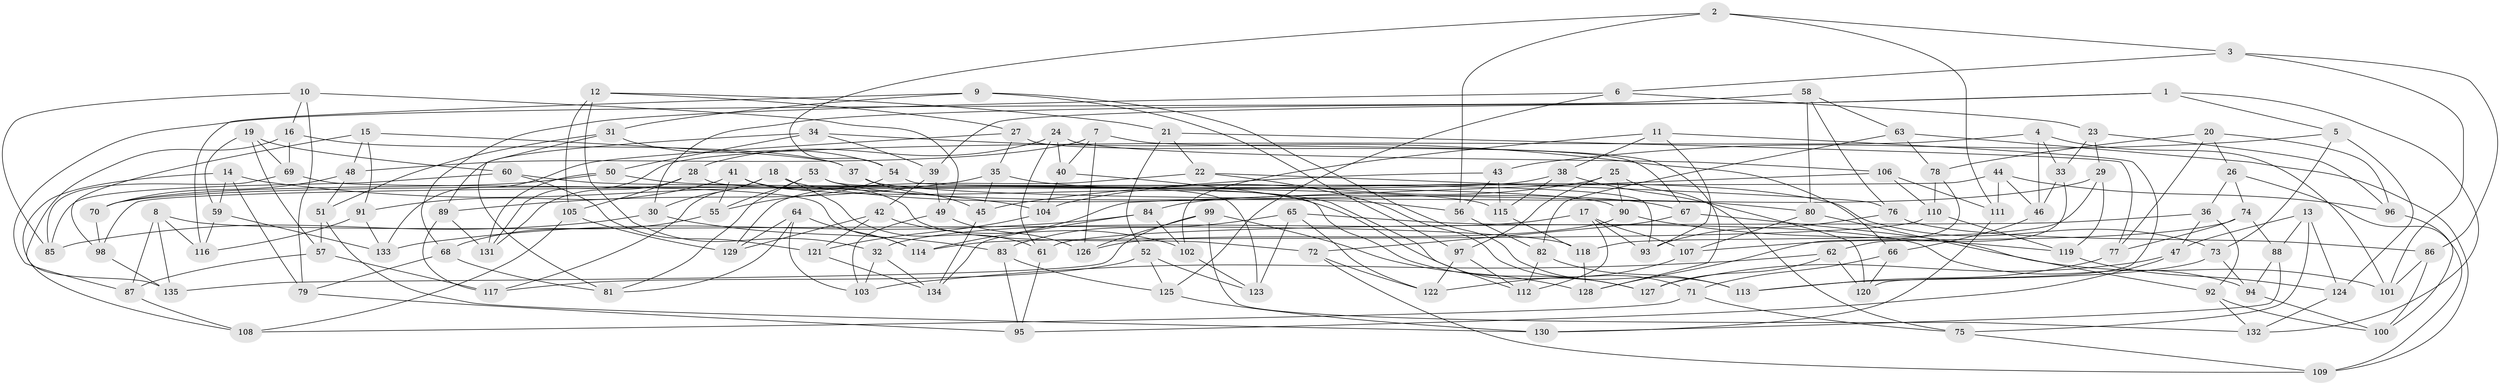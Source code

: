 // coarse degree distribution, {7: 0.09259259259259259, 6: 0.16666666666666666, 10: 0.05555555555555555, 15: 0.018518518518518517, 8: 0.14814814814814814, 16: 0.018518518518518517, 9: 0.05555555555555555, 12: 0.037037037037037035, 5: 0.05555555555555555, 4: 0.3148148148148148, 3: 0.037037037037037035}
// Generated by graph-tools (version 1.1) at 2025/20/03/04/25 18:20:45]
// undirected, 135 vertices, 270 edges
graph export_dot {
graph [start="1"]
  node [color=gray90,style=filled];
  1;
  2;
  3;
  4;
  5;
  6;
  7;
  8;
  9;
  10;
  11;
  12;
  13;
  14;
  15;
  16;
  17;
  18;
  19;
  20;
  21;
  22;
  23;
  24;
  25;
  26;
  27;
  28;
  29;
  30;
  31;
  32;
  33;
  34;
  35;
  36;
  37;
  38;
  39;
  40;
  41;
  42;
  43;
  44;
  45;
  46;
  47;
  48;
  49;
  50;
  51;
  52;
  53;
  54;
  55;
  56;
  57;
  58;
  59;
  60;
  61;
  62;
  63;
  64;
  65;
  66;
  67;
  68;
  69;
  70;
  71;
  72;
  73;
  74;
  75;
  76;
  77;
  78;
  79;
  80;
  81;
  82;
  83;
  84;
  85;
  86;
  87;
  88;
  89;
  90;
  91;
  92;
  93;
  94;
  95;
  96;
  97;
  98;
  99;
  100;
  101;
  102;
  103;
  104;
  105;
  106;
  107;
  108;
  109;
  110;
  111;
  112;
  113;
  114;
  115;
  116;
  117;
  118;
  119;
  120;
  121;
  122;
  123;
  124;
  125;
  126;
  127;
  128;
  129;
  130;
  131;
  132;
  133;
  134;
  135;
  1 -- 30;
  1 -- 39;
  1 -- 132;
  1 -- 5;
  2 -- 54;
  2 -- 111;
  2 -- 56;
  2 -- 3;
  3 -- 101;
  3 -- 86;
  3 -- 6;
  4 -- 46;
  4 -- 131;
  4 -- 101;
  4 -- 33;
  5 -- 43;
  5 -- 124;
  5 -- 73;
  6 -- 68;
  6 -- 23;
  6 -- 125;
  7 -- 128;
  7 -- 40;
  7 -- 48;
  7 -- 126;
  8 -- 116;
  8 -- 135;
  8 -- 118;
  8 -- 87;
  9 -- 97;
  9 -- 116;
  9 -- 113;
  9 -- 31;
  10 -- 49;
  10 -- 85;
  10 -- 16;
  10 -- 79;
  11 -- 102;
  11 -- 120;
  11 -- 38;
  11 -- 93;
  12 -- 32;
  12 -- 105;
  12 -- 27;
  12 -- 21;
  13 -- 88;
  13 -- 47;
  13 -- 124;
  13 -- 75;
  14 -- 59;
  14 -- 104;
  14 -- 79;
  14 -- 108;
  15 -- 98;
  15 -- 48;
  15 -- 37;
  15 -- 91;
  16 -- 135;
  16 -- 37;
  16 -- 69;
  17 -- 93;
  17 -- 32;
  17 -- 112;
  17 -- 107;
  18 -- 61;
  18 -- 67;
  18 -- 30;
  18 -- 117;
  19 -- 59;
  19 -- 69;
  19 -- 57;
  19 -- 60;
  20 -- 77;
  20 -- 26;
  20 -- 78;
  20 -- 96;
  21 -- 22;
  21 -- 77;
  21 -- 52;
  22 -- 71;
  22 -- 129;
  22 -- 76;
  23 -- 33;
  23 -- 29;
  23 -- 96;
  24 -- 106;
  24 -- 61;
  24 -- 40;
  24 -- 28;
  25 -- 97;
  25 -- 90;
  25 -- 104;
  25 -- 75;
  26 -- 36;
  26 -- 109;
  26 -- 74;
  27 -- 35;
  27 -- 133;
  27 -- 67;
  28 -- 127;
  28 -- 105;
  28 -- 131;
  29 -- 118;
  29 -- 119;
  29 -- 84;
  30 -- 85;
  30 -- 83;
  31 -- 81;
  31 -- 51;
  31 -- 54;
  32 -- 103;
  32 -- 134;
  33 -- 62;
  33 -- 46;
  34 -- 50;
  34 -- 39;
  34 -- 66;
  34 -- 89;
  35 -- 89;
  35 -- 45;
  35 -- 73;
  36 -- 61;
  36 -- 92;
  36 -- 47;
  37 -- 80;
  37 -- 45;
  38 -- 70;
  38 -- 115;
  38 -- 120;
  39 -- 42;
  39 -- 49;
  40 -- 112;
  40 -- 104;
  41 -- 55;
  41 -- 127;
  41 -- 72;
  41 -- 91;
  42 -- 121;
  42 -- 129;
  42 -- 102;
  43 -- 115;
  43 -- 45;
  43 -- 56;
  44 -- 96;
  44 -- 98;
  44 -- 46;
  44 -- 111;
  45 -- 134;
  46 -- 66;
  47 -- 127;
  47 -- 95;
  48 -- 70;
  48 -- 51;
  49 -- 126;
  49 -- 103;
  50 -- 131;
  50 -- 90;
  50 -- 70;
  51 -- 57;
  51 -- 130;
  52 -- 123;
  52 -- 117;
  52 -- 125;
  53 -- 123;
  53 -- 56;
  53 -- 55;
  53 -- 81;
  54 -- 55;
  54 -- 93;
  55 -- 68;
  56 -- 82;
  57 -- 87;
  57 -- 117;
  58 -- 63;
  58 -- 80;
  58 -- 87;
  58 -- 76;
  59 -- 116;
  59 -- 133;
  60 -- 85;
  60 -- 121;
  60 -- 115;
  61 -- 95;
  62 -- 103;
  62 -- 127;
  62 -- 120;
  63 -- 82;
  63 -- 78;
  63 -- 109;
  64 -- 81;
  64 -- 114;
  64 -- 129;
  64 -- 103;
  65 -- 94;
  65 -- 123;
  65 -- 122;
  65 -- 83;
  66 -- 71;
  66 -- 120;
  67 -- 72;
  67 -- 101;
  68 -- 81;
  68 -- 79;
  69 -- 85;
  69 -- 114;
  70 -- 98;
  71 -- 108;
  71 -- 75;
  72 -- 122;
  72 -- 109;
  73 -- 113;
  73 -- 94;
  74 -- 107;
  74 -- 77;
  74 -- 88;
  75 -- 109;
  76 -- 93;
  76 -- 86;
  77 -- 113;
  78 -- 128;
  78 -- 110;
  79 -- 95;
  80 -- 107;
  80 -- 92;
  82 -- 112;
  82 -- 113;
  83 -- 95;
  83 -- 125;
  84 -- 133;
  84 -- 134;
  84 -- 102;
  86 -- 101;
  86 -- 100;
  87 -- 108;
  88 -- 94;
  88 -- 130;
  89 -- 117;
  89 -- 131;
  90 -- 119;
  90 -- 126;
  91 -- 116;
  91 -- 133;
  92 -- 100;
  92 -- 132;
  94 -- 100;
  96 -- 100;
  97 -- 112;
  97 -- 122;
  98 -- 135;
  99 -- 128;
  99 -- 126;
  99 -- 132;
  99 -- 135;
  102 -- 123;
  104 -- 121;
  105 -- 129;
  105 -- 108;
  106 -- 114;
  106 -- 111;
  106 -- 110;
  107 -- 122;
  110 -- 114;
  110 -- 119;
  111 -- 130;
  115 -- 118;
  118 -- 128;
  119 -- 124;
  121 -- 134;
  124 -- 132;
  125 -- 130;
}
